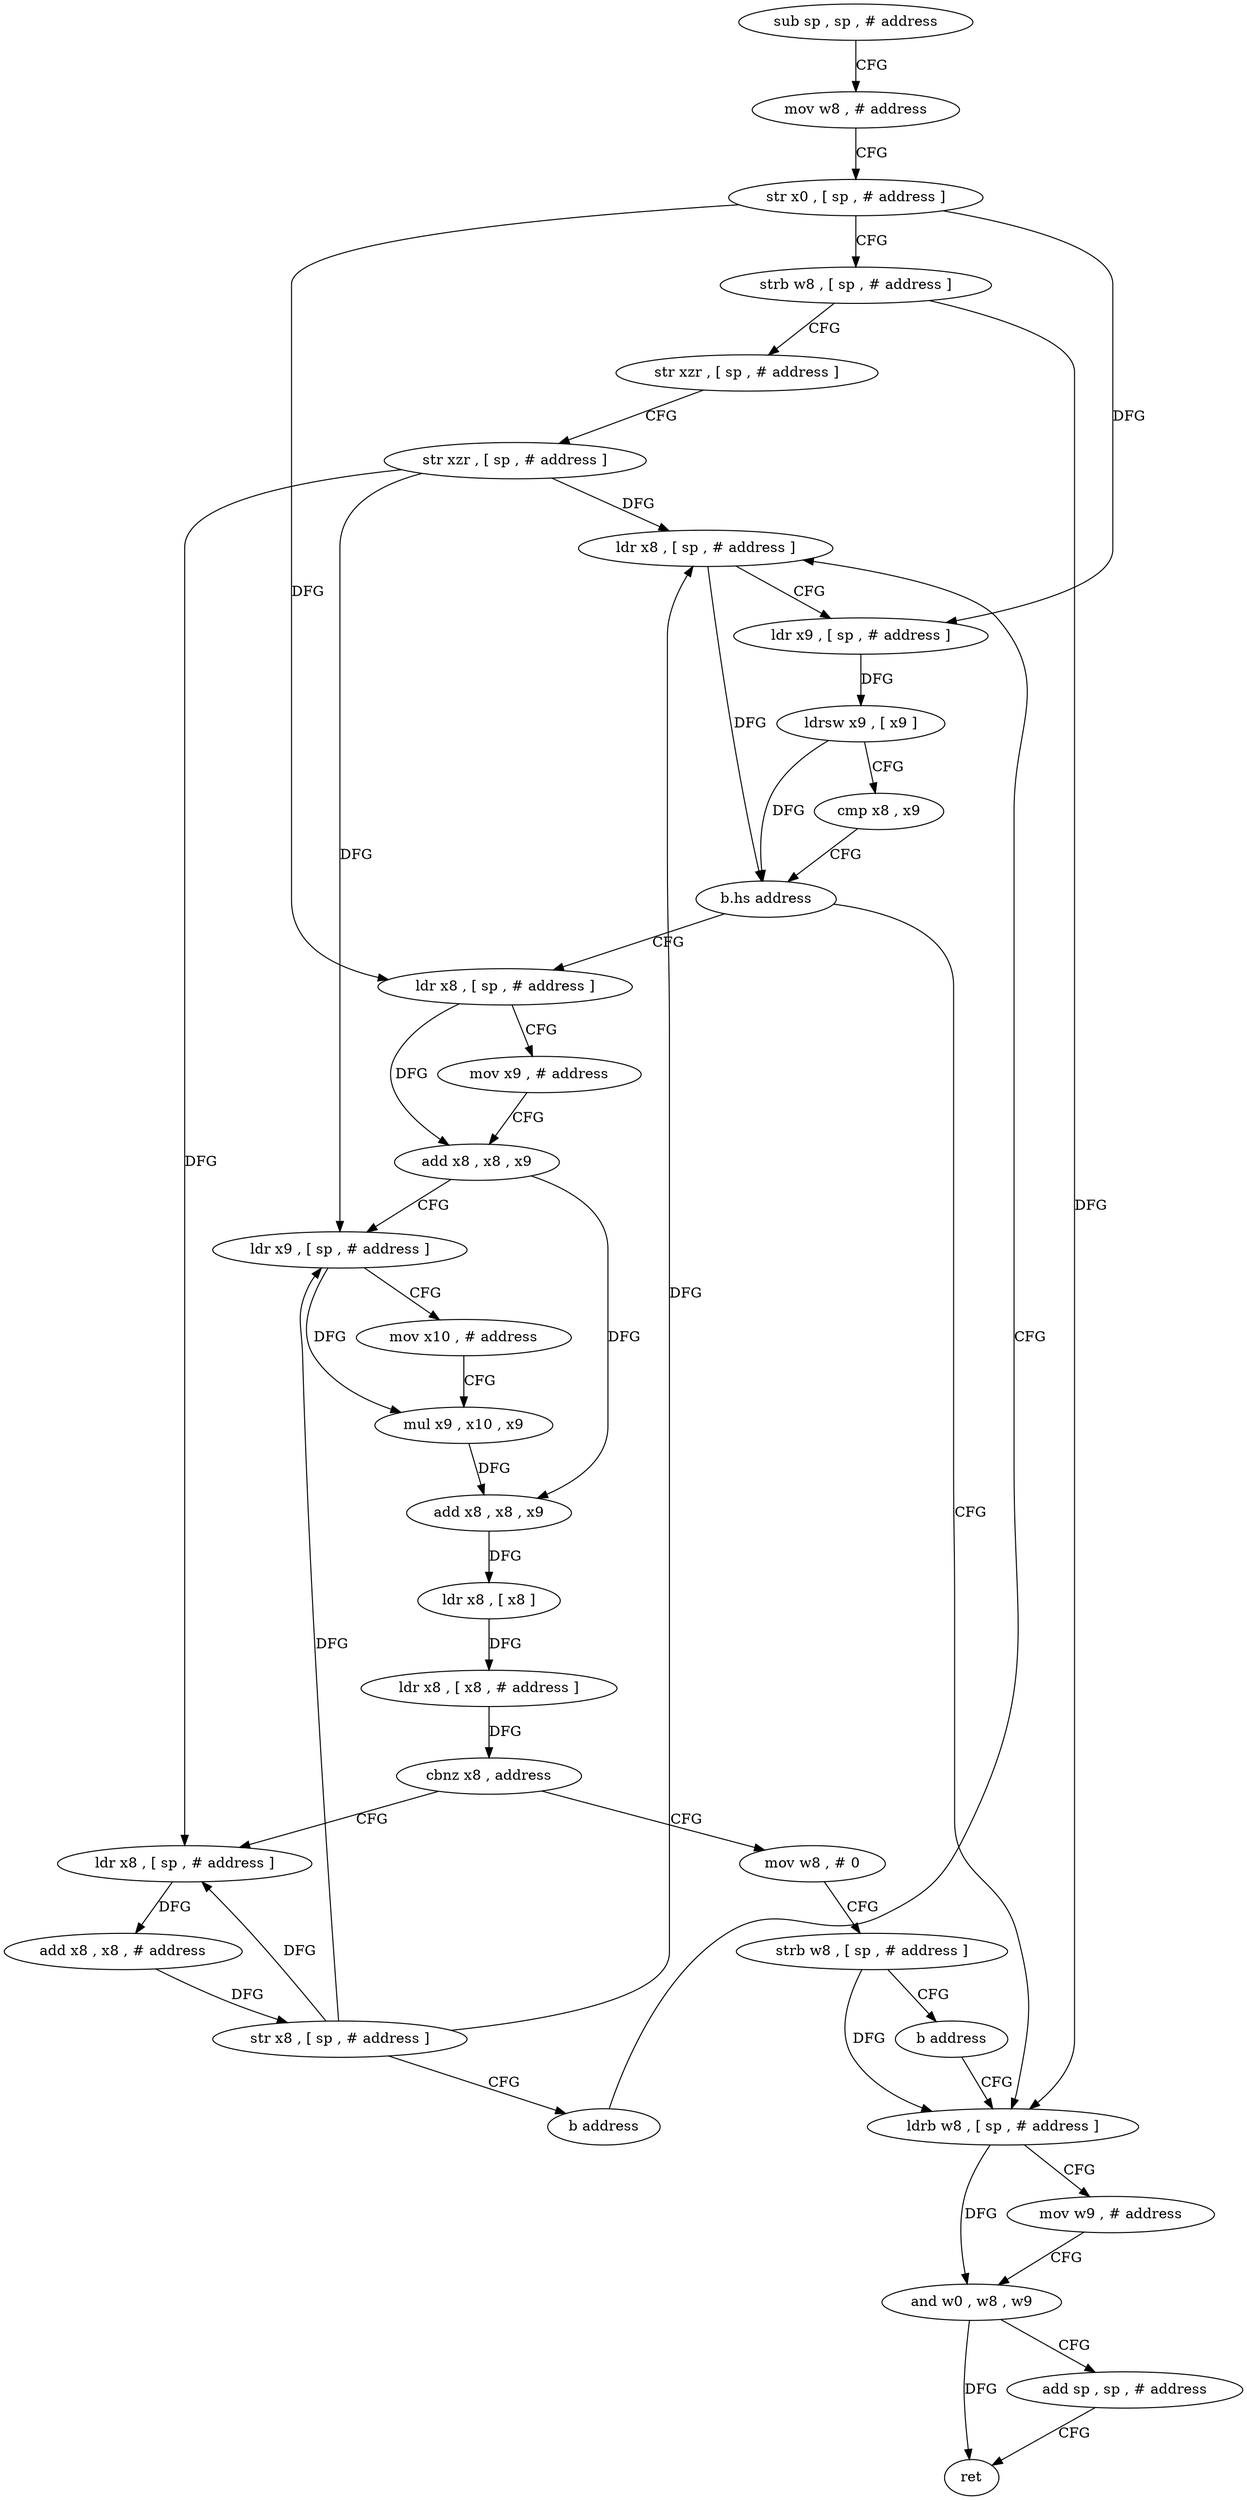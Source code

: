digraph "func" {
"170160" [label = "sub sp , sp , # address" ]
"170164" [label = "mov w8 , # address" ]
"170168" [label = "str x0 , [ sp , # address ]" ]
"170172" [label = "strb w8 , [ sp , # address ]" ]
"170176" [label = "str xzr , [ sp , # address ]" ]
"170180" [label = "str xzr , [ sp , # address ]" ]
"170184" [label = "ldr x8 , [ sp , # address ]" ]
"170272" [label = "ldrb w8 , [ sp , # address ]" ]
"170276" [label = "mov w9 , # address" ]
"170280" [label = "and w0 , w8 , w9" ]
"170284" [label = "add sp , sp , # address" ]
"170288" [label = "ret" ]
"170204" [label = "ldr x8 , [ sp , # address ]" ]
"170208" [label = "mov x9 , # address" ]
"170212" [label = "add x8 , x8 , x9" ]
"170216" [label = "ldr x9 , [ sp , # address ]" ]
"170220" [label = "mov x10 , # address" ]
"170224" [label = "mul x9 , x10 , x9" ]
"170228" [label = "add x8 , x8 , x9" ]
"170232" [label = "ldr x8 , [ x8 ]" ]
"170236" [label = "ldr x8 , [ x8 , # address ]" ]
"170240" [label = "cbnz x8 , address" ]
"170256" [label = "ldr x8 , [ sp , # address ]" ]
"170244" [label = "mov w8 , # 0" ]
"170260" [label = "add x8 , x8 , # address" ]
"170264" [label = "str x8 , [ sp , # address ]" ]
"170268" [label = "b address" ]
"170248" [label = "strb w8 , [ sp , # address ]" ]
"170252" [label = "b address" ]
"170188" [label = "ldr x9 , [ sp , # address ]" ]
"170192" [label = "ldrsw x9 , [ x9 ]" ]
"170196" [label = "cmp x8 , x9" ]
"170200" [label = "b.hs address" ]
"170160" -> "170164" [ label = "CFG" ]
"170164" -> "170168" [ label = "CFG" ]
"170168" -> "170172" [ label = "CFG" ]
"170168" -> "170188" [ label = "DFG" ]
"170168" -> "170204" [ label = "DFG" ]
"170172" -> "170176" [ label = "CFG" ]
"170172" -> "170272" [ label = "DFG" ]
"170176" -> "170180" [ label = "CFG" ]
"170180" -> "170184" [ label = "DFG" ]
"170180" -> "170216" [ label = "DFG" ]
"170180" -> "170256" [ label = "DFG" ]
"170184" -> "170188" [ label = "CFG" ]
"170184" -> "170200" [ label = "DFG" ]
"170272" -> "170276" [ label = "CFG" ]
"170272" -> "170280" [ label = "DFG" ]
"170276" -> "170280" [ label = "CFG" ]
"170280" -> "170284" [ label = "CFG" ]
"170280" -> "170288" [ label = "DFG" ]
"170284" -> "170288" [ label = "CFG" ]
"170204" -> "170208" [ label = "CFG" ]
"170204" -> "170212" [ label = "DFG" ]
"170208" -> "170212" [ label = "CFG" ]
"170212" -> "170216" [ label = "CFG" ]
"170212" -> "170228" [ label = "DFG" ]
"170216" -> "170220" [ label = "CFG" ]
"170216" -> "170224" [ label = "DFG" ]
"170220" -> "170224" [ label = "CFG" ]
"170224" -> "170228" [ label = "DFG" ]
"170228" -> "170232" [ label = "DFG" ]
"170232" -> "170236" [ label = "DFG" ]
"170236" -> "170240" [ label = "DFG" ]
"170240" -> "170256" [ label = "CFG" ]
"170240" -> "170244" [ label = "CFG" ]
"170256" -> "170260" [ label = "DFG" ]
"170244" -> "170248" [ label = "CFG" ]
"170260" -> "170264" [ label = "DFG" ]
"170264" -> "170268" [ label = "CFG" ]
"170264" -> "170184" [ label = "DFG" ]
"170264" -> "170216" [ label = "DFG" ]
"170264" -> "170256" [ label = "DFG" ]
"170268" -> "170184" [ label = "CFG" ]
"170248" -> "170252" [ label = "CFG" ]
"170248" -> "170272" [ label = "DFG" ]
"170252" -> "170272" [ label = "CFG" ]
"170188" -> "170192" [ label = "DFG" ]
"170192" -> "170196" [ label = "CFG" ]
"170192" -> "170200" [ label = "DFG" ]
"170196" -> "170200" [ label = "CFG" ]
"170200" -> "170272" [ label = "CFG" ]
"170200" -> "170204" [ label = "CFG" ]
}
